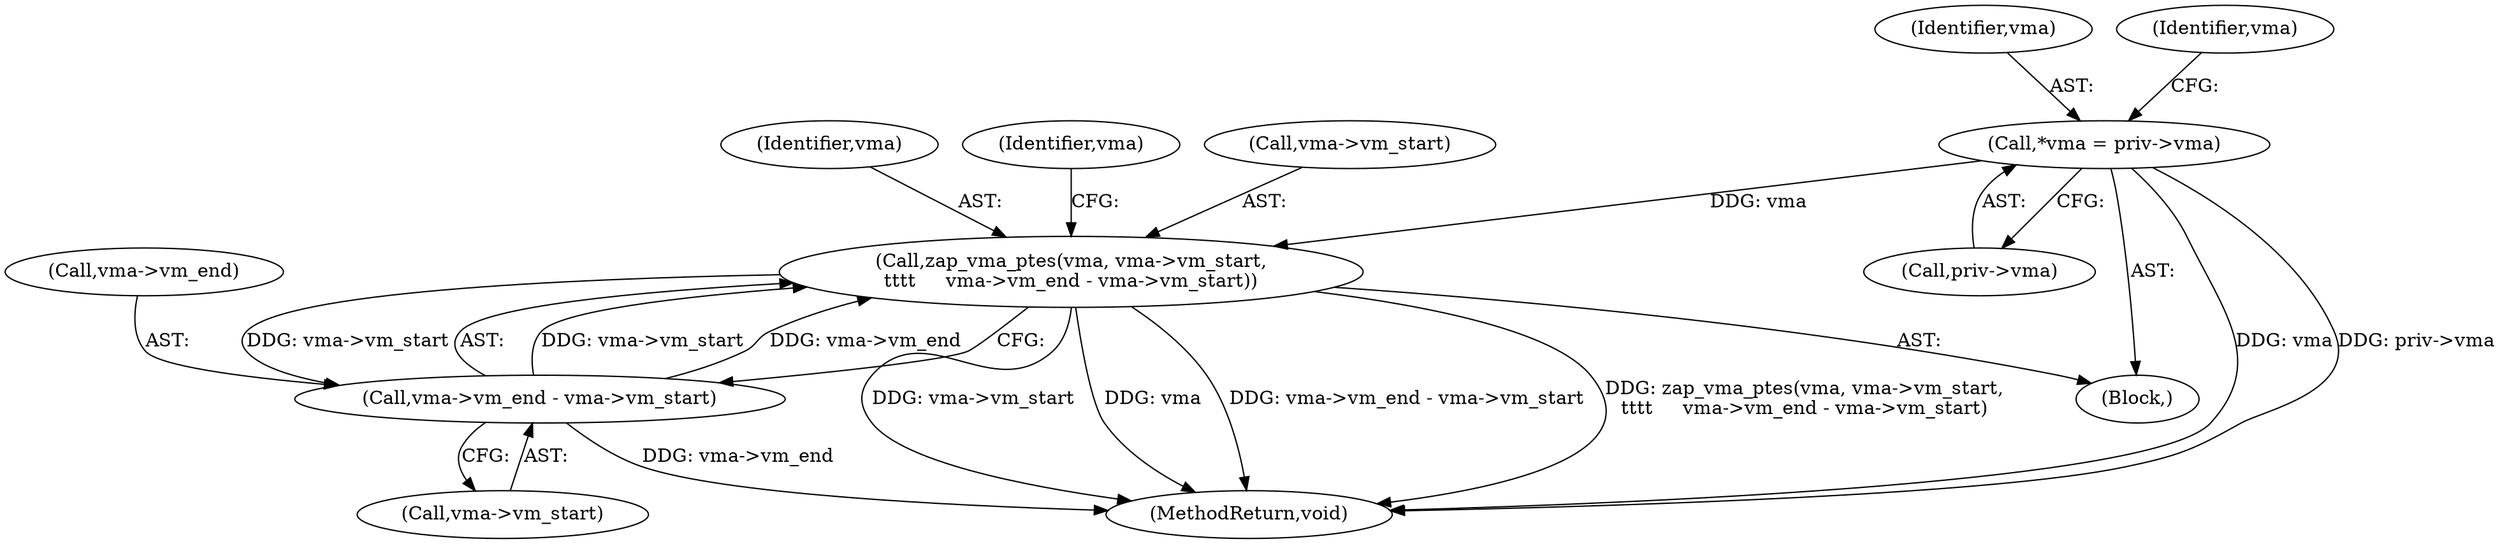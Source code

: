 digraph "0_linux_04f5866e41fb70690e28397487d8bd8eea7d712a@pointer" {
"1000201" [label="(Call,zap_vma_ptes(vma, vma->vm_start,\n\t\t\t\t     vma->vm_end - vma->vm_start))"];
"1000184" [label="(Call,*vma = priv->vma)"];
"1000206" [label="(Call,vma->vm_end - vma->vm_start)"];
"1000201" [label="(Call,zap_vma_ptes(vma, vma->vm_start,\n\t\t\t\t     vma->vm_end - vma->vm_start))"];
"1000186" [label="(Call,priv->vma)"];
"1000185" [label="(Identifier,vma)"];
"1000201" [label="(Call,zap_vma_ptes(vma, vma->vm_start,\n\t\t\t\t     vma->vm_end - vma->vm_start))"];
"1000203" [label="(Call,vma->vm_start)"];
"1000206" [label="(Call,vma->vm_end - vma->vm_start)"];
"1000234" [label="(MethodReturn,void)"];
"1000184" [label="(Call,*vma = priv->vma)"];
"1000202" [label="(Identifier,vma)"];
"1000192" [label="(Identifier,vma)"];
"1000207" [label="(Call,vma->vm_end)"];
"1000215" [label="(Identifier,vma)"];
"1000182" [label="(Block,)"];
"1000210" [label="(Call,vma->vm_start)"];
"1000201" -> "1000182"  [label="AST: "];
"1000201" -> "1000206"  [label="CFG: "];
"1000202" -> "1000201"  [label="AST: "];
"1000203" -> "1000201"  [label="AST: "];
"1000206" -> "1000201"  [label="AST: "];
"1000215" -> "1000201"  [label="CFG: "];
"1000201" -> "1000234"  [label="DDG: vma->vm_end - vma->vm_start"];
"1000201" -> "1000234"  [label="DDG: zap_vma_ptes(vma, vma->vm_start,\n\t\t\t\t     vma->vm_end - vma->vm_start)"];
"1000201" -> "1000234"  [label="DDG: vma->vm_start"];
"1000201" -> "1000234"  [label="DDG: vma"];
"1000184" -> "1000201"  [label="DDG: vma"];
"1000206" -> "1000201"  [label="DDG: vma->vm_start"];
"1000206" -> "1000201"  [label="DDG: vma->vm_end"];
"1000201" -> "1000206"  [label="DDG: vma->vm_start"];
"1000184" -> "1000182"  [label="AST: "];
"1000184" -> "1000186"  [label="CFG: "];
"1000185" -> "1000184"  [label="AST: "];
"1000186" -> "1000184"  [label="AST: "];
"1000192" -> "1000184"  [label="CFG: "];
"1000184" -> "1000234"  [label="DDG: vma"];
"1000184" -> "1000234"  [label="DDG: priv->vma"];
"1000206" -> "1000210"  [label="CFG: "];
"1000207" -> "1000206"  [label="AST: "];
"1000210" -> "1000206"  [label="AST: "];
"1000206" -> "1000234"  [label="DDG: vma->vm_end"];
}
